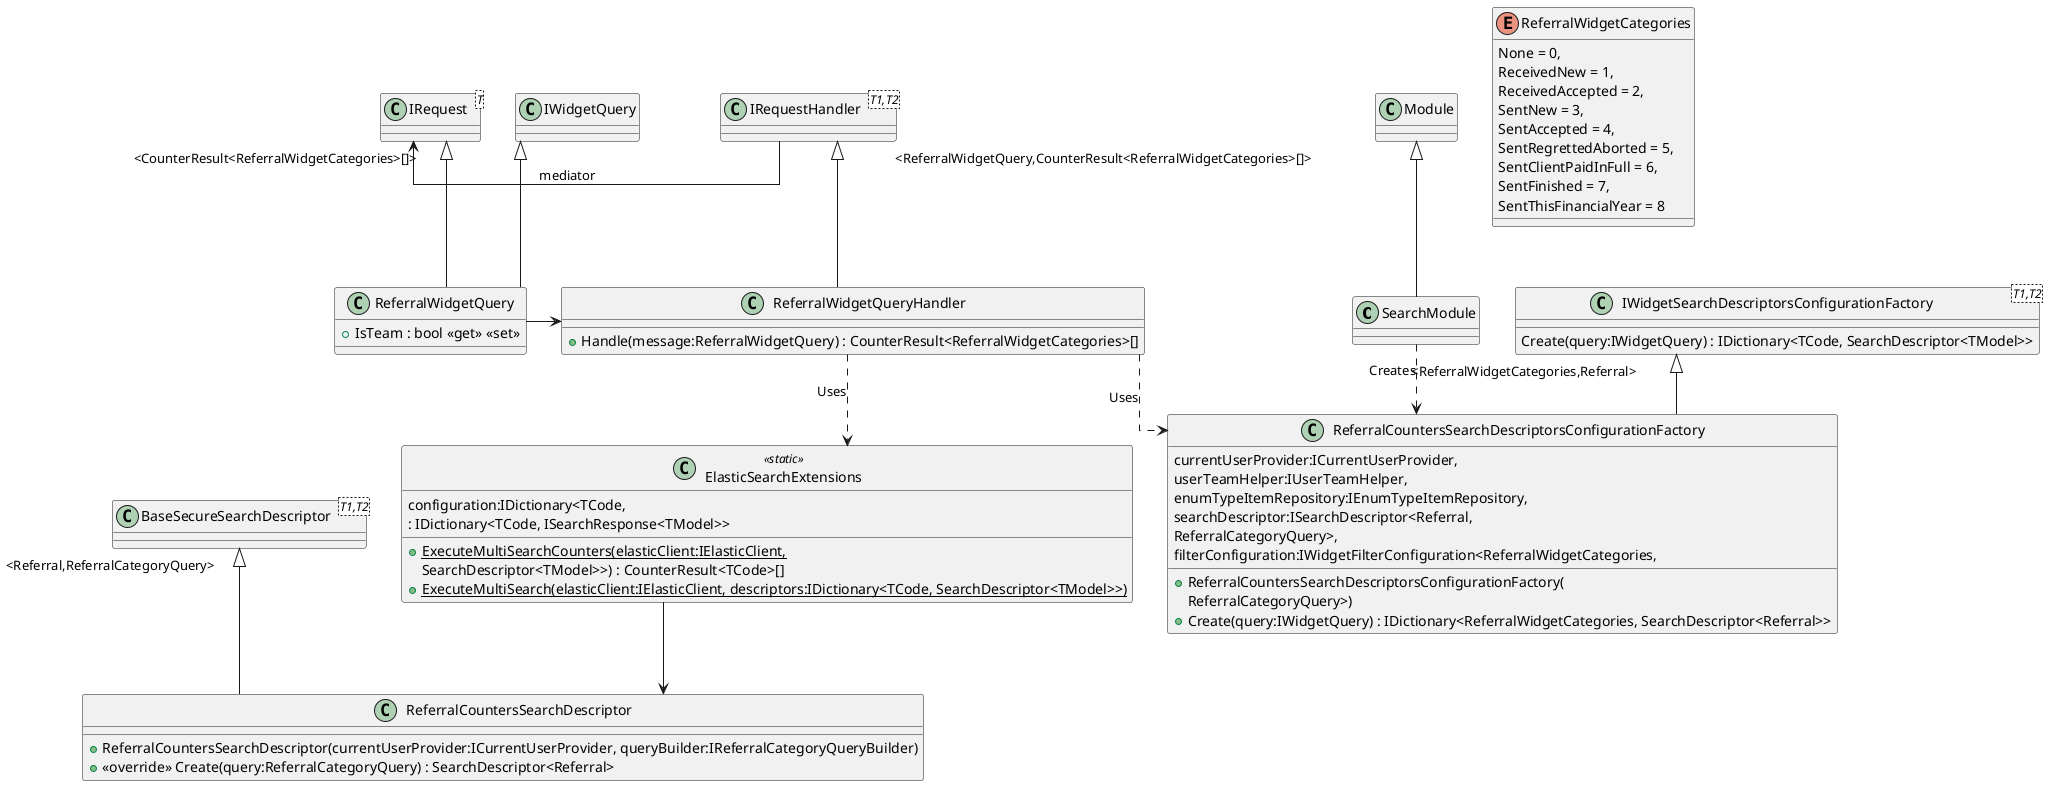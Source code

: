 @startuml ReferralWidgetCounts

skinparam linetype polyline
skinparam linetype ortho
class SearchModule {
}
Module <|-- SearchModule

class ElasticSearchExtensions <<static>> {
    + {static} ExecuteMultiSearchCounters(elasticClient:IElasticClient, 
    configuration:IDictionary<TCode, 
    SearchDescriptor<TModel>>) : CounterResult<TCode>[]
    + {static} ExecuteMultiSearch(elasticClient:IElasticClient, descriptors:IDictionary<TCode, SearchDescriptor<TModel>>) 
     : IDictionary<TCode, ISearchResponse<TModel>>
}
class ReferralCountersSearchDescriptor {
    + ReferralCountersSearchDescriptor(currentUserProvider:ICurrentUserProvider, queryBuilder:IReferralCategoryQueryBuilder)
    + <<override>> Create(query:ReferralCategoryQuery) : SearchDescriptor<Referral>
}
class "BaseSecureSearchDescriptor"<T1,T2> {
}
"BaseSecureSearchDescriptor" "<Referral,ReferralCategoryQuery>" <|-- ReferralCountersSearchDescriptor


' !include .\\Common\Configurations\IWidgetFilterConfiguration.puml
' !include .\\Common\Mappers\IWidgetAssociatedUsersMapper.puml
' !include .\\Common\Mappers\WidgetAssociatedUsersMapper.puml
' !include .\\Common\Queries\IWidgetFilterWithAssociatedUsers.puml
' !include .\\Common\Queries\IWidgetQuery.puml
interface "IWidgetSearchDescriptorsConfigurationFactory"<TCode,TModel> {
    Create(query:IWidgetQuery) : IDictionary<TCode, SearchDescriptor<TModel>>
}
 class ReferralCountersSearchDescriptorsConfigurationFactory {
    + ReferralCountersSearchDescriptorsConfigurationFactory(
        currentUserProvider:ICurrentUserProvider, 
        userTeamHelper:IUserTeamHelper, 
        enumTypeItemRepository:IEnumTypeItemRepository, 
        searchDescriptor:ISearchDescriptor<Referral, 
        ReferralCategoryQuery>, 
        filterConfiguration:IWidgetFilterConfiguration<ReferralWidgetCategories, 
        ReferralCategoryQuery>)
    + Create(query:IWidgetQuery) : IDictionary<ReferralWidgetCategories, SearchDescriptor<Referral>>
}
class "IWidgetSearchDescriptorsConfigurationFactory"<T1,T2> {
}
"IWidgetSearchDescriptorsConfigurationFactory" "<ReferralWidgetCategories,Referral>" <|-- ReferralCountersSearchDescriptorsConfigurationFactory

class ReferralWidgetQuery {
    + IsTeam : bool <<get>> <<set>>
}
class "IRequest"<T> {
}
IWidgetQuery <|-- ReferralWidgetQuery
"IRequest" "<CounterResult<ReferralWidgetCategories>[]>" <|-- ReferralWidgetQuery
'ReferralWidgetQuery --> "ServiceLineId" Guid

class ReferralWidgetQueryHandler {
'    + ReferralWidgetQueryHandler(elasticClient:IElasticClient, counterSearchDescriptorsConfigurationFactory:IWidgetSearchDescriptorsConfigurationFactory<ReferralWidgetCategories, Referral>, enumTypeItemValidator:IEnumTypeItemValidator)
    + Handle(message:ReferralWidgetQuery) : CounterResult<ReferralWidgetCategories>[]
}
class "IRequestHandler"<T1,T2> {
}
"IRequestHandler" "<ReferralWidgetQuery,CounterResult<ReferralWidgetCategories>[]>" <|-- ReferralWidgetQueryHandler

enum ReferralWidgetCategories {
        None = 0,
        ReceivedNew = 1,
        ReceivedAccepted = 2,
        SentNew = 3,
        SentAccepted = 4,
        SentRegrettedAborted = 5,        
        SentClientPaidInFull = 6,
        SentFinished = 7,
        SentThisFinancialYear = 8
}

IRequest <- IRequestHandler : mediator
IWidgetQuery <-[hidden]left- IRequest
ReferralWidgetQuery -> ReferralWidgetQueryHandler
SearchModule ..> ReferralCountersSearchDescriptorsConfigurationFactory : Creates
ReferralWidgetQueryHandler ..> ReferralCountersSearchDescriptorsConfigurationFactory : Uses
ReferralWidgetQueryHandler ..> ElasticSearchExtensions : Uses
ElasticSearchExtensions --> ReferralCountersSearchDescriptor

@enduml